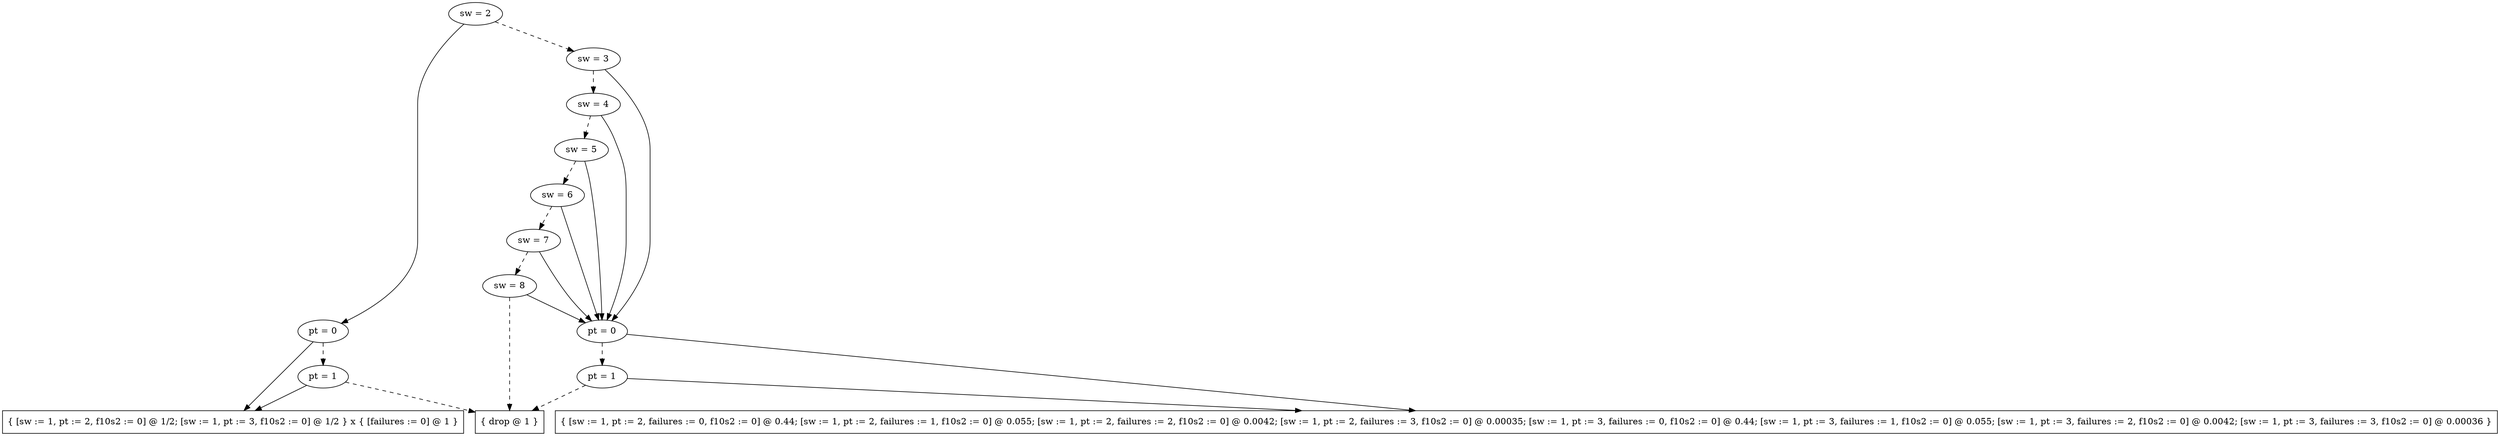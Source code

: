 digraph tdk {
5864 [label="sw = 2"];
5864 -> 5849;
5864 -> 5862 [style="dashed"];
5849 [label="pt = 0"];
5849 -> 5765;
5849 -> 5794 [style="dashed"];
5765 [shape=box label="{ [sw := 1, pt := 2, f10s2 := 0] @ 1/2; [sw := 1, pt := 3, f10s2 := 0] @ 1/2 } x { [failures := 0] @ 1 }"];
5794 [label="pt = 1"];
5794 -> 5765;
5794 -> 0 [style="dashed"];
0 [shape=box label="{ drop @ 1 }"];
5862 [label="sw = 3"];
5862 -> 5842;
5862 -> 5860 [style="dashed"];
5842 [label="pt = 0"];
5842 -> 5707;
5842 -> 5787 [style="dashed"];
5707 [shape=box label="{ [sw := 1, pt := 2, failures := 0, f10s2 := 0] @ 0.44; [sw := 1, pt := 2, failures := 1, f10s2 := 0] @ 0.055; [sw := 1, pt := 2, failures := 2, f10s2 := 0] @ 0.0042; [sw := 1, pt := 2, failures := 3, f10s2 := 0] @ 0.00035; [sw := 1, pt := 3, failures := 0, f10s2 := 0] @ 0.44; [sw := 1, pt := 3, failures := 1, f10s2 := 0] @ 0.055; [sw := 1, pt := 3, failures := 2, f10s2 := 0] @ 0.0042; [sw := 1, pt := 3, failures := 3, f10s2 := 0] @ 0.00036 }"];
5787 [label="pt = 1"];
5787 -> 5707;
5787 -> 0 [style="dashed"];
5860 [label="sw = 4"];
5860 -> 5842;
5860 -> 5858 [style="dashed"];
5858 [label="sw = 5"];
5858 -> 5842;
5858 -> 5856 [style="dashed"];
5856 [label="sw = 6"];
5856 -> 5842;
5856 -> 5854 [style="dashed"];
5854 [label="sw = 7"];
5854 -> 5842;
5854 -> 5852 [style="dashed"];
5852 [label="sw = 8"];
5852 -> 5842;
5852 -> 0 [style="dashed"];
{rank=same; 5860 ;}
{rank=same; 5794 5787 ;}
{rank=same; 5858 ;}
{rank=same; 5862 ;}
{rank=same; 5864 ;}
{rank=same; 5854 ;}
{rank=same; 5852 ;}
{rank=same; 5856 ;}
{rank=same; 5842 5849 ;}
}
